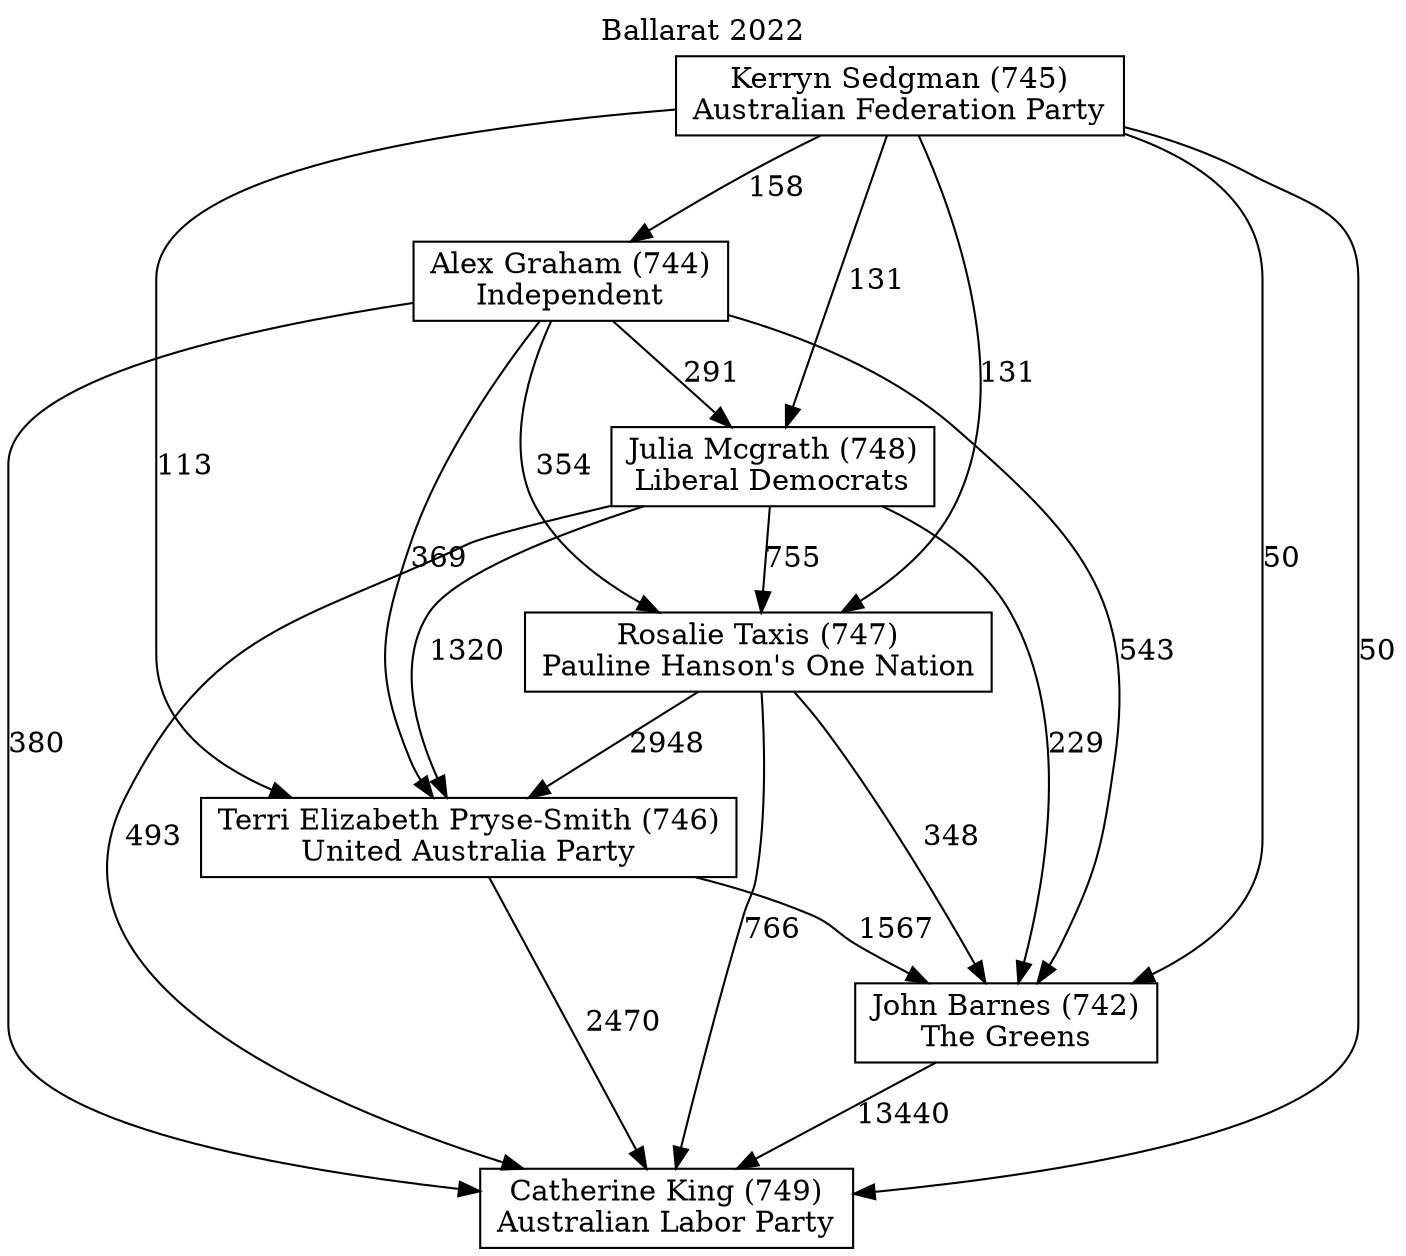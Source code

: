 // House preference flow
digraph "Catherine King (749)_Ballarat_2022" {
	graph [label="Ballarat 2022" labelloc=t mclimit=10]
	node [shape=box]
	"Catherine King (749)" [label="Catherine King (749)
Australian Labor Party"]
	"Julia Mcgrath (748)" [label="Julia Mcgrath (748)
Liberal Democrats"]
	"Rosalie Taxis (747)" [label="Rosalie Taxis (747)
Pauline Hanson's One Nation"]
	"Kerryn Sedgman (745)" [label="Kerryn Sedgman (745)
Australian Federation Party"]
	"John Barnes (742)" [label="John Barnes (742)
The Greens"]
	"Alex Graham (744)" [label="Alex Graham (744)
Independent"]
	"Terri Elizabeth Pryse-Smith (746)" [label="Terri Elizabeth Pryse-Smith (746)
United Australia Party"]
	"Rosalie Taxis (747)" -> "Terri Elizabeth Pryse-Smith (746)" [label=2948]
	"Julia Mcgrath (748)" -> "Terri Elizabeth Pryse-Smith (746)" [label=1320]
	"Alex Graham (744)" -> "Catherine King (749)" [label=380]
	"Alex Graham (744)" -> "Terri Elizabeth Pryse-Smith (746)" [label=369]
	"Terri Elizabeth Pryse-Smith (746)" -> "Catherine King (749)" [label=2470]
	"Kerryn Sedgman (745)" -> "Rosalie Taxis (747)" [label=131]
	"Kerryn Sedgman (745)" -> "Alex Graham (744)" [label=158]
	"John Barnes (742)" -> "Catherine King (749)" [label=13440]
	"Kerryn Sedgman (745)" -> "Catherine King (749)" [label=50]
	"Alex Graham (744)" -> "Rosalie Taxis (747)" [label=354]
	"Kerryn Sedgman (745)" -> "Julia Mcgrath (748)" [label=131]
	"Julia Mcgrath (748)" -> "John Barnes (742)" [label=229]
	"Rosalie Taxis (747)" -> "Catherine King (749)" [label=766]
	"Alex Graham (744)" -> "Julia Mcgrath (748)" [label=291]
	"Julia Mcgrath (748)" -> "Catherine King (749)" [label=493]
	"Kerryn Sedgman (745)" -> "Terri Elizabeth Pryse-Smith (746)" [label=113]
	"Alex Graham (744)" -> "John Barnes (742)" [label=543]
	"Julia Mcgrath (748)" -> "Rosalie Taxis (747)" [label=755]
	"Kerryn Sedgman (745)" -> "John Barnes (742)" [label=50]
	"Rosalie Taxis (747)" -> "John Barnes (742)" [label=348]
	"Terri Elizabeth Pryse-Smith (746)" -> "John Barnes (742)" [label=1567]
}

